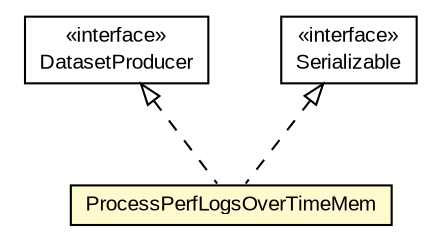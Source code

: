 #!/usr/local/bin/dot
#
# Class diagram 
# Generated by UMLGraph version R5_6-24-gf6e263 (http://www.umlgraph.org/)
#

digraph G {
	edge [fontname="arial",fontsize=10,labelfontname="arial",labelfontsize=10];
	node [fontname="arial",fontsize=10,shape=plaintext];
	nodesep=0.25;
	ranksep=0.5;
	// org.miloss.fgsms.presentation.ProcessPerfLogsOverTimeMem
	c889476 [label=<<table title="org.miloss.fgsms.presentation.ProcessPerfLogsOverTimeMem" border="0" cellborder="1" cellspacing="0" cellpadding="2" port="p" bgcolor="lemonChiffon" href="./ProcessPerfLogsOverTimeMem.html">
		<tr><td><table border="0" cellspacing="0" cellpadding="1">
<tr><td align="center" balign="center"> ProcessPerfLogsOverTimeMem </td></tr>
		</table></td></tr>
		</table>>, URL="./ProcessPerfLogsOverTimeMem.html", fontname="arial", fontcolor="black", fontsize=10.0];
	//org.miloss.fgsms.presentation.ProcessPerfLogsOverTimeMem implements de.laures.cewolf.DatasetProducer
	c889520:p -> c889476:p [dir=back,arrowtail=empty,style=dashed];
	//org.miloss.fgsms.presentation.ProcessPerfLogsOverTimeMem implements java.io.Serializable
	c889521:p -> c889476:p [dir=back,arrowtail=empty,style=dashed];
	// de.laures.cewolf.DatasetProducer
	c889520 [label=<<table title="de.laures.cewolf.DatasetProducer" border="0" cellborder="1" cellspacing="0" cellpadding="2" port="p" href="http://java.sun.com/j2se/1.4.2/docs/api/de/laures/cewolf/DatasetProducer.html">
		<tr><td><table border="0" cellspacing="0" cellpadding="1">
<tr><td align="center" balign="center"> &#171;interface&#187; </td></tr>
<tr><td align="center" balign="center"> DatasetProducer </td></tr>
		</table></td></tr>
		</table>>, URL="http://java.sun.com/j2se/1.4.2/docs/api/de/laures/cewolf/DatasetProducer.html", fontname="arial", fontcolor="black", fontsize=10.0];
	// java.io.Serializable
	c889521 [label=<<table title="java.io.Serializable" border="0" cellborder="1" cellspacing="0" cellpadding="2" port="p" href="http://java.sun.com/j2se/1.4.2/docs/api/java/io/Serializable.html">
		<tr><td><table border="0" cellspacing="0" cellpadding="1">
<tr><td align="center" balign="center"> &#171;interface&#187; </td></tr>
<tr><td align="center" balign="center"> Serializable </td></tr>
		</table></td></tr>
		</table>>, URL="http://java.sun.com/j2se/1.4.2/docs/api/java/io/Serializable.html", fontname="arial", fontcolor="black", fontsize=10.0];
}

